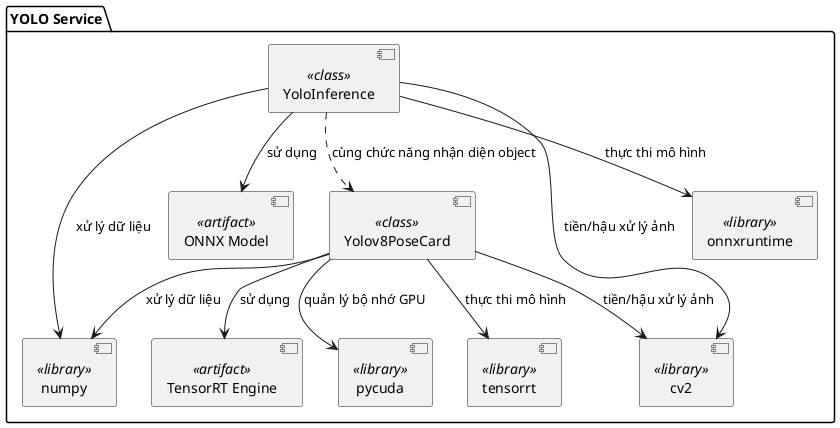 @startuml
package "YOLO Service" {
  [YoloInference] <<class>>
  [Yolov8PoseCard] <<class>>
  [ONNX Model] <<artifact>>
  [TensorRT Engine] <<artifact>>
  [cv2] <<library>>
  [numpy] <<library>>
  [onnxruntime] <<library>>
  [pycuda] <<library>>
  [tensorrt] <<library>>

  [YoloInference] -down-> [ONNX Model] : sử dụng
  [YoloInference] -down-> [onnxruntime] : thực thi mô hình
  [YoloInference] -down-> [cv2] : tiền/hậu xử lý ảnh
  [YoloInference] -down-> [numpy] : xử lý dữ liệu

  [Yolov8PoseCard] -down-> [TensorRT Engine] : sử dụng
  [Yolov8PoseCard] -down-> [pycuda] : quản lý bộ nhớ GPU
  [Yolov8PoseCard] -down-> [tensorrt] : thực thi mô hình
  [Yolov8PoseCard] -down-> [cv2] : tiền/hậu xử lý ảnh
  [Yolov8PoseCard] -down-> [numpy] : xử lý dữ liệu
}

[YoloInference] ..> [Yolov8PoseCard] : cùng chức năng nhận diện object
@enduml
